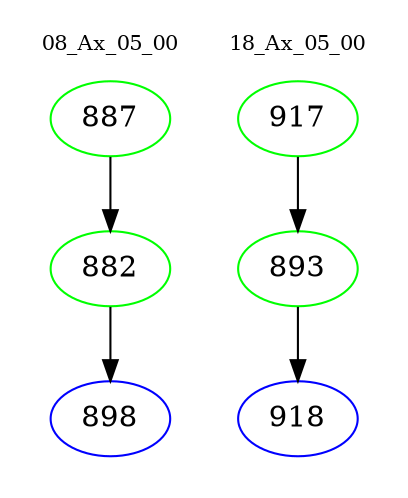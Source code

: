 digraph{
subgraph cluster_0 {
color = white
label = "08_Ax_05_00";
fontsize=10;
T0_887 [label="887", color="green"]
T0_887 -> T0_882 [color="black"]
T0_882 [label="882", color="green"]
T0_882 -> T0_898 [color="black"]
T0_898 [label="898", color="blue"]
}
subgraph cluster_1 {
color = white
label = "18_Ax_05_00";
fontsize=10;
T1_917 [label="917", color="green"]
T1_917 -> T1_893 [color="black"]
T1_893 [label="893", color="green"]
T1_893 -> T1_918 [color="black"]
T1_918 [label="918", color="blue"]
}
}

